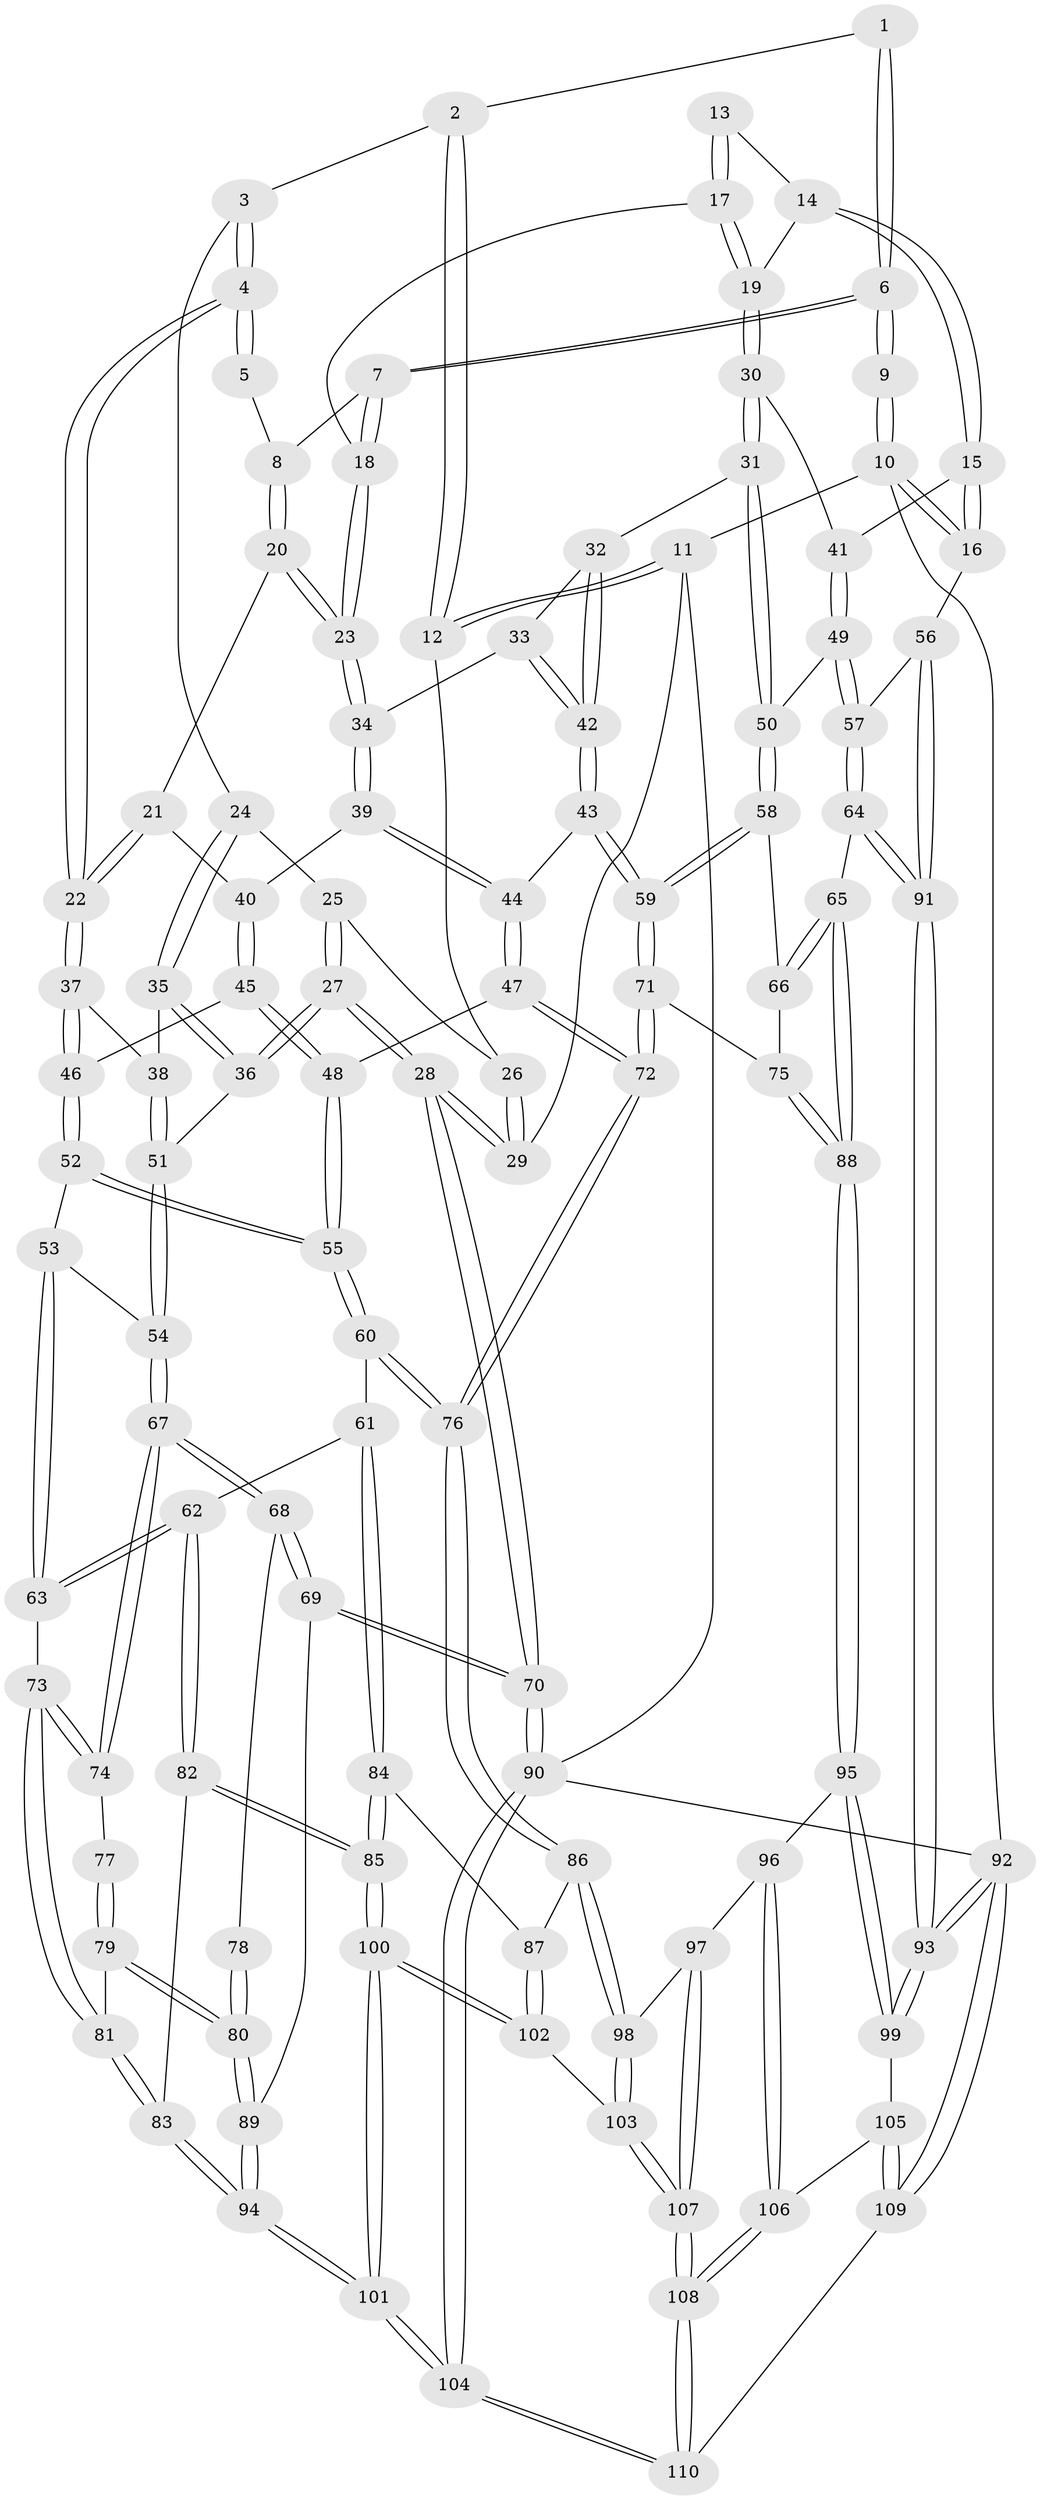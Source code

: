 // Generated by graph-tools (version 1.1) at 2025/51/03/09/25 03:51:01]
// undirected, 110 vertices, 272 edges
graph export_dot {
graph [start="1"]
  node [color=gray90,style=filled];
  1 [pos="+0.4578323662871108+0"];
  2 [pos="+0.17414347418849302+0"];
  3 [pos="+0.24381847343652693+0.1794788506828473"];
  4 [pos="+0.3485905451818152+0.2206920100048747"];
  5 [pos="+0.4217949333228945+0.021580794743722594"];
  6 [pos="+0.6461975633681686+0"];
  7 [pos="+0.6102434260668523+0.07161691683504147"];
  8 [pos="+0.4964286501824158+0.183255955263155"];
  9 [pos="+0.6566142332693693+0"];
  10 [pos="+1+0"];
  11 [pos="+0+0"];
  12 [pos="+0+0"];
  13 [pos="+0.7850433950128499+0"];
  14 [pos="+0.8877469856616785+0.11922373125635438"];
  15 [pos="+1+0.16712910338052112"];
  16 [pos="+1+0.16267364114778668"];
  17 [pos="+0.7266746851193985+0.2359989681676414"];
  18 [pos="+0.6943651470616494+0.22946985939796374"];
  19 [pos="+0.7692043037377373+0.25143704475636475"];
  20 [pos="+0.4771340940479582+0.21064750315680053"];
  21 [pos="+0.4473644457666663+0.22728638032311146"];
  22 [pos="+0.3802077401860254+0.247801321418419"];
  23 [pos="+0.6317003132900376+0.2809476704456353"];
  24 [pos="+0.18491034405620294+0.21643348792319647"];
  25 [pos="+0.15862676334346404+0.22093881653954084"];
  26 [pos="+0.10981044731568078+0.19353407410907397"];
  27 [pos="+0+0.4067197760679961"];
  28 [pos="+0+0.4688936828516079"];
  29 [pos="+0+0.2694950328510491"];
  30 [pos="+0.7990176206463713+0.30886411681375275"];
  31 [pos="+0.7980940057926103+0.37133732650785783"];
  32 [pos="+0.7765120149498732+0.37816937023558345"];
  33 [pos="+0.6557799789511649+0.33690990384894587"];
  34 [pos="+0.6301987653642651+0.2859699356205917"];
  35 [pos="+0.20157712243362141+0.3473703581568465"];
  36 [pos="+0.19611780409304008+0.4107796858279816"];
  37 [pos="+0.3802436054824984+0.2820422942711704"];
  38 [pos="+0.34159288792055365+0.33052429302224773"];
  39 [pos="+0.579728280122864+0.3451802286570887"];
  40 [pos="+0.5580889324935573+0.34289154969935487"];
  41 [pos="+0.9373279999877763+0.28288036531214655"];
  42 [pos="+0.6723389651026939+0.4251124391233297"];
  43 [pos="+0.6323711600544135+0.4689844546059911"];
  44 [pos="+0.6042366059354145+0.4718363060660762"];
  45 [pos="+0.48525259865920045+0.37757412485242375"];
  46 [pos="+0.41583560500818156+0.34121278949014544"];
  47 [pos="+0.5884438606781881+0.48210913918727494"];
  48 [pos="+0.5449536105781188+0.4990879228660164"];
  49 [pos="+0.891534023231857+0.4516438392746714"];
  50 [pos="+0.8501223636168126+0.4481697424120985"];
  51 [pos="+0.25902749962248417+0.46363186255298394"];
  52 [pos="+0.41152777959705006+0.42059259987397035"];
  53 [pos="+0.3912304333123883+0.4482564813266206"];
  54 [pos="+0.2599350442201496+0.46706895819221905"];
  55 [pos="+0.52896020344332+0.5144613952630829"];
  56 [pos="+1+0.42057483016325"];
  57 [pos="+0.9508764839005991+0.4665195561402776"];
  58 [pos="+0.8319283721229369+0.47485364017498577"];
  59 [pos="+0.7130048609752172+0.5263158830366473"];
  60 [pos="+0.4939040700465472+0.5703386290732969"];
  61 [pos="+0.47047139676171074+0.5806924527519006"];
  62 [pos="+0.4630254683679938+0.5815219530471613"];
  63 [pos="+0.4255128908204738+0.5692392850271298"];
  64 [pos="+0.9153820232037669+0.6460313792240999"];
  65 [pos="+0.9117191584669688+0.647133864002633"];
  66 [pos="+0.8314684932096745+0.497432146216242"];
  67 [pos="+0.25978974103800306+0.4715308798505492"];
  68 [pos="+0.04496719896974121+0.5695792121988077"];
  69 [pos="+0+0.601906663380724"];
  70 [pos="+0+0.5749503945504353"];
  71 [pos="+0.7188769985524783+0.6265385080045612"];
  72 [pos="+0.677908390581077+0.6636042823915981"];
  73 [pos="+0.32661340616404694+0.5667465184519226"];
  74 [pos="+0.2791423533251493+0.5242213263826706"];
  75 [pos="+0.8024435302747797+0.6289119561378906"];
  76 [pos="+0.6479491863354492+0.7059883636961393"];
  77 [pos="+0.23221928325633082+0.570316553150316"];
  78 [pos="+0.2130330050434916+0.5767375883557719"];
  79 [pos="+0.22257838561835003+0.644423355620766"];
  80 [pos="+0.10790741658018674+0.7244854887185317"];
  81 [pos="+0.30368978521356543+0.6511673794266634"];
  82 [pos="+0.39337368122274097+0.7054992329706428"];
  83 [pos="+0.30787122485713353+0.6755661442003916"];
  84 [pos="+0.49944606091031346+0.7604308371676554"];
  85 [pos="+0.42224412082303325+0.8137391764042817"];
  86 [pos="+0.6471849822216983+0.7300700050370468"];
  87 [pos="+0.5877389498150994+0.7510991504843552"];
  88 [pos="+0.863735790323935+0.671824145847544"];
  89 [pos="+0.10265281448789716+0.7289470296213842"];
  90 [pos="+0+1"];
  91 [pos="+1+0.7389602543175585"];
  92 [pos="+1+1"];
  93 [pos="+1+0.8550850533284338"];
  94 [pos="+0.1957521166766311+0.8590671967251953"];
  95 [pos="+0.83936094047986+0.780733831093608"];
  96 [pos="+0.7410690300337169+0.7920808548113639"];
  97 [pos="+0.6983767515054339+0.7874161766457122"];
  98 [pos="+0.6759369806550849+0.7692447363104329"];
  99 [pos="+0.8931214535186618+0.833980222786243"];
  100 [pos="+0.3676865732015172+0.9292662293222624"];
  101 [pos="+0.2521626498236286+1"];
  102 [pos="+0.5296724749499024+0.9121312742238554"];
  103 [pos="+0.5542233112930374+0.9154017722006222"];
  104 [pos="+0.19824948913766766+1"];
  105 [pos="+0.8535516907431692+0.9211698645772577"];
  106 [pos="+0.7727232303603913+0.8876458987791452"];
  107 [pos="+0.6768399606949969+0.9865617718706571"];
  108 [pos="+0.6956678406204634+1"];
  109 [pos="+0.7862893624878804+1"];
  110 [pos="+0.7853930518908848+1"];
  1 -- 2;
  1 -- 6;
  1 -- 6;
  2 -- 3;
  2 -- 12;
  2 -- 12;
  3 -- 4;
  3 -- 4;
  3 -- 24;
  4 -- 5;
  4 -- 5;
  4 -- 22;
  4 -- 22;
  5 -- 8;
  6 -- 7;
  6 -- 7;
  6 -- 9;
  6 -- 9;
  7 -- 8;
  7 -- 18;
  7 -- 18;
  8 -- 20;
  8 -- 20;
  9 -- 10;
  9 -- 10;
  10 -- 11;
  10 -- 16;
  10 -- 16;
  10 -- 92;
  11 -- 12;
  11 -- 12;
  11 -- 29;
  11 -- 90;
  12 -- 26;
  13 -- 14;
  13 -- 17;
  13 -- 17;
  14 -- 15;
  14 -- 15;
  14 -- 19;
  15 -- 16;
  15 -- 16;
  15 -- 41;
  16 -- 56;
  17 -- 18;
  17 -- 19;
  17 -- 19;
  18 -- 23;
  18 -- 23;
  19 -- 30;
  19 -- 30;
  20 -- 21;
  20 -- 23;
  20 -- 23;
  21 -- 22;
  21 -- 22;
  21 -- 40;
  22 -- 37;
  22 -- 37;
  23 -- 34;
  23 -- 34;
  24 -- 25;
  24 -- 35;
  24 -- 35;
  25 -- 26;
  25 -- 27;
  25 -- 27;
  26 -- 29;
  26 -- 29;
  27 -- 28;
  27 -- 28;
  27 -- 36;
  27 -- 36;
  28 -- 29;
  28 -- 29;
  28 -- 70;
  28 -- 70;
  30 -- 31;
  30 -- 31;
  30 -- 41;
  31 -- 32;
  31 -- 50;
  31 -- 50;
  32 -- 33;
  32 -- 42;
  32 -- 42;
  33 -- 34;
  33 -- 42;
  33 -- 42;
  34 -- 39;
  34 -- 39;
  35 -- 36;
  35 -- 36;
  35 -- 38;
  36 -- 51;
  37 -- 38;
  37 -- 46;
  37 -- 46;
  38 -- 51;
  38 -- 51;
  39 -- 40;
  39 -- 44;
  39 -- 44;
  40 -- 45;
  40 -- 45;
  41 -- 49;
  41 -- 49;
  42 -- 43;
  42 -- 43;
  43 -- 44;
  43 -- 59;
  43 -- 59;
  44 -- 47;
  44 -- 47;
  45 -- 46;
  45 -- 48;
  45 -- 48;
  46 -- 52;
  46 -- 52;
  47 -- 48;
  47 -- 72;
  47 -- 72;
  48 -- 55;
  48 -- 55;
  49 -- 50;
  49 -- 57;
  49 -- 57;
  50 -- 58;
  50 -- 58;
  51 -- 54;
  51 -- 54;
  52 -- 53;
  52 -- 55;
  52 -- 55;
  53 -- 54;
  53 -- 63;
  53 -- 63;
  54 -- 67;
  54 -- 67;
  55 -- 60;
  55 -- 60;
  56 -- 57;
  56 -- 91;
  56 -- 91;
  57 -- 64;
  57 -- 64;
  58 -- 59;
  58 -- 59;
  58 -- 66;
  59 -- 71;
  59 -- 71;
  60 -- 61;
  60 -- 76;
  60 -- 76;
  61 -- 62;
  61 -- 84;
  61 -- 84;
  62 -- 63;
  62 -- 63;
  62 -- 82;
  62 -- 82;
  63 -- 73;
  64 -- 65;
  64 -- 91;
  64 -- 91;
  65 -- 66;
  65 -- 66;
  65 -- 88;
  65 -- 88;
  66 -- 75;
  67 -- 68;
  67 -- 68;
  67 -- 74;
  67 -- 74;
  68 -- 69;
  68 -- 69;
  68 -- 78;
  69 -- 70;
  69 -- 70;
  69 -- 89;
  70 -- 90;
  70 -- 90;
  71 -- 72;
  71 -- 72;
  71 -- 75;
  72 -- 76;
  72 -- 76;
  73 -- 74;
  73 -- 74;
  73 -- 81;
  73 -- 81;
  74 -- 77;
  75 -- 88;
  75 -- 88;
  76 -- 86;
  76 -- 86;
  77 -- 79;
  77 -- 79;
  78 -- 80;
  78 -- 80;
  79 -- 80;
  79 -- 80;
  79 -- 81;
  80 -- 89;
  80 -- 89;
  81 -- 83;
  81 -- 83;
  82 -- 83;
  82 -- 85;
  82 -- 85;
  83 -- 94;
  83 -- 94;
  84 -- 85;
  84 -- 85;
  84 -- 87;
  85 -- 100;
  85 -- 100;
  86 -- 87;
  86 -- 98;
  86 -- 98;
  87 -- 102;
  87 -- 102;
  88 -- 95;
  88 -- 95;
  89 -- 94;
  89 -- 94;
  90 -- 104;
  90 -- 104;
  90 -- 92;
  91 -- 93;
  91 -- 93;
  92 -- 93;
  92 -- 93;
  92 -- 109;
  92 -- 109;
  93 -- 99;
  93 -- 99;
  94 -- 101;
  94 -- 101;
  95 -- 96;
  95 -- 99;
  95 -- 99;
  96 -- 97;
  96 -- 106;
  96 -- 106;
  97 -- 98;
  97 -- 107;
  97 -- 107;
  98 -- 103;
  98 -- 103;
  99 -- 105;
  100 -- 101;
  100 -- 101;
  100 -- 102;
  100 -- 102;
  101 -- 104;
  101 -- 104;
  102 -- 103;
  103 -- 107;
  103 -- 107;
  104 -- 110;
  104 -- 110;
  105 -- 106;
  105 -- 109;
  105 -- 109;
  106 -- 108;
  106 -- 108;
  107 -- 108;
  107 -- 108;
  108 -- 110;
  108 -- 110;
  109 -- 110;
}
